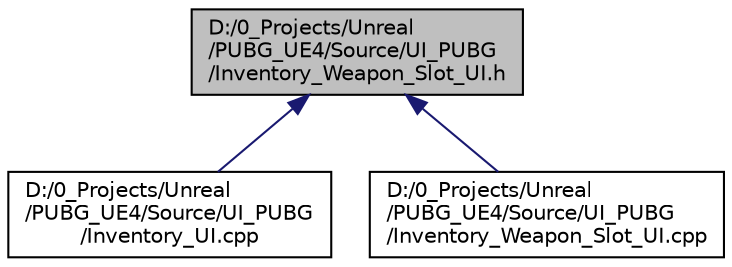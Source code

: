 digraph "D:/0_Projects/Unreal/PUBG_UE4/Source/UI_PUBG/Inventory_Weapon_Slot_UI.h"
{
 // LATEX_PDF_SIZE
  edge [fontname="Helvetica",fontsize="10",labelfontname="Helvetica",labelfontsize="10"];
  node [fontname="Helvetica",fontsize="10",shape=record];
  Node1 [label="D:/0_Projects/Unreal\l/PUBG_UE4/Source/UI_PUBG\l/Inventory_Weapon_Slot_UI.h",height=0.2,width=0.4,color="black", fillcolor="grey75", style="filled", fontcolor="black",tooltip="인벤토리 무기 UI"];
  Node1 -> Node2 [dir="back",color="midnightblue",fontsize="10",style="solid"];
  Node2 [label="D:/0_Projects/Unreal\l/PUBG_UE4/Source/UI_PUBG\l/Inventory_UI.cpp",height=0.2,width=0.4,color="black", fillcolor="white", style="filled",URL="$_inventory___u_i_8cpp.html",tooltip=" "];
  Node1 -> Node3 [dir="back",color="midnightblue",fontsize="10",style="solid"];
  Node3 [label="D:/0_Projects/Unreal\l/PUBG_UE4/Source/UI_PUBG\l/Inventory_Weapon_Slot_UI.cpp",height=0.2,width=0.4,color="black", fillcolor="white", style="filled",URL="$_inventory___weapon___slot___u_i_8cpp.html",tooltip=" "];
}
